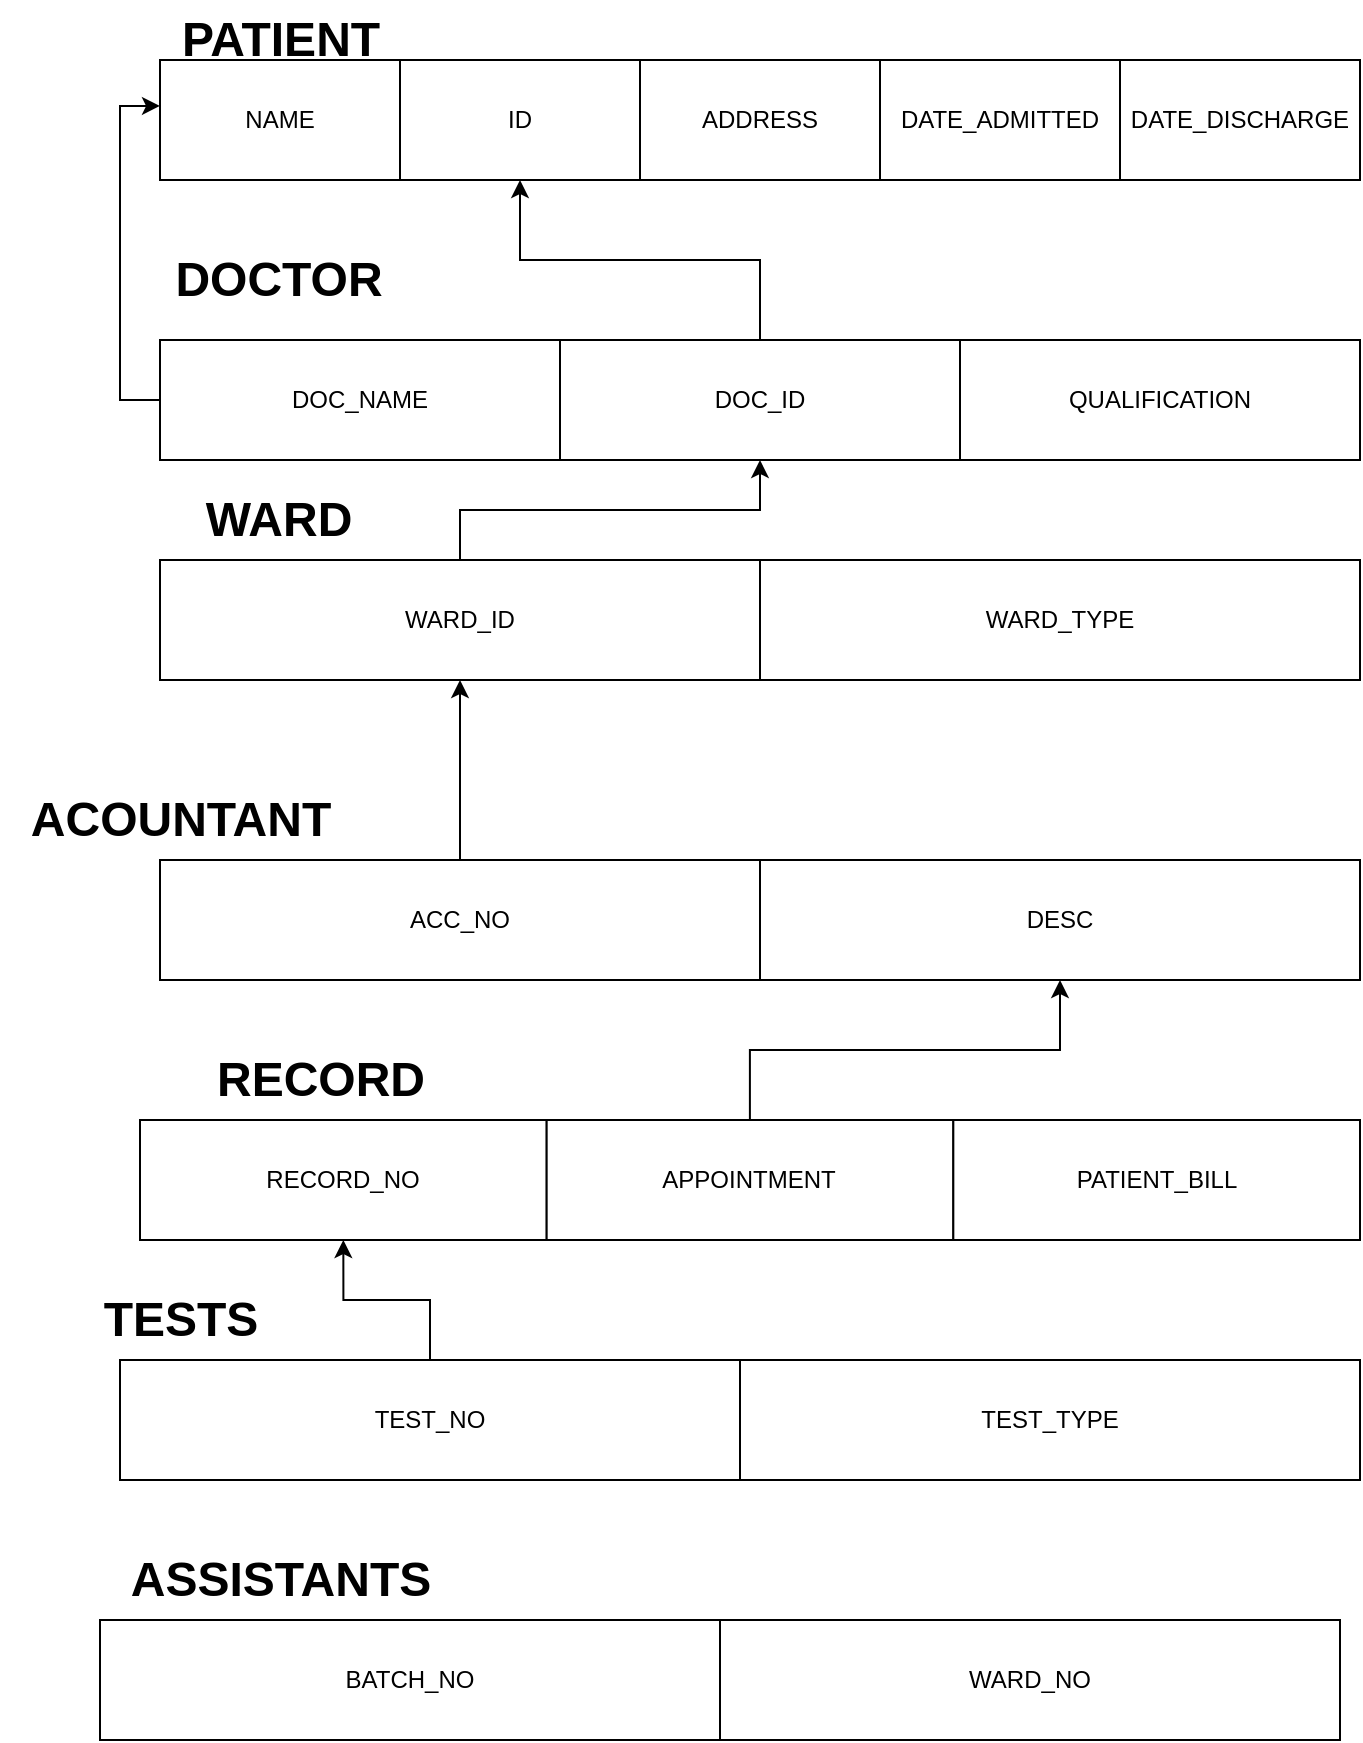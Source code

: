 <mxfile version="20.8.10" type="github">
  <diagram name="Page-1" id="AvuTZ2LysB4CJ1qrYQsH">
    <mxGraphModel dx="1970" dy="387" grid="1" gridSize="10" guides="1" tooltips="1" connect="1" arrows="1" fold="1" page="1" pageScale="1" pageWidth="850" pageHeight="1100" math="0" shadow="0">
      <root>
        <mxCell id="0" />
        <mxCell id="1" parent="0" />
        <mxCell id="zna02HgkzmQcl8DzhKu5-2" value="" style="group" parent="1" vertex="1" connectable="0">
          <mxGeometry x="50" y="720" width="620" height="60" as="geometry" />
        </mxCell>
        <mxCell id="zna02HgkzmQcl8DzhKu5-3" value="TEST_NO" style="rounded=0;whiteSpace=wrap;html=1;container=0;" parent="zna02HgkzmQcl8DzhKu5-2" vertex="1">
          <mxGeometry width="310.0" height="60" as="geometry" />
        </mxCell>
        <mxCell id="zna02HgkzmQcl8DzhKu5-4" value="TEST_TYPE" style="rounded=0;whiteSpace=wrap;html=1;container=0;" parent="zna02HgkzmQcl8DzhKu5-2" vertex="1">
          <mxGeometry x="310" width="310.0" height="60" as="geometry" />
        </mxCell>
        <mxCell id="zna02HgkzmQcl8DzhKu5-5" value="PATIENT" style="text;strokeColor=none;fillColor=none;html=1;fontSize=24;fontStyle=1;verticalAlign=middle;align=center;" parent="1" vertex="1">
          <mxGeometry x="80" y="40" width="100" height="40" as="geometry" />
        </mxCell>
        <mxCell id="zna02HgkzmQcl8DzhKu5-6" value="DOCTOR" style="text;strokeColor=none;fillColor=none;html=1;fontSize=24;fontStyle=1;verticalAlign=middle;align=center;" parent="1" vertex="1">
          <mxGeometry x="79" y="160" width="100" height="40" as="geometry" />
        </mxCell>
        <mxCell id="zna02HgkzmQcl8DzhKu5-7" value="WARD" style="text;strokeColor=none;fillColor=none;html=1;fontSize=24;fontStyle=1;verticalAlign=middle;align=center;" parent="1" vertex="1">
          <mxGeometry x="79" y="280" width="100" height="40" as="geometry" />
        </mxCell>
        <mxCell id="zna02HgkzmQcl8DzhKu5-8" value="ACOUNTANT" style="text;strokeColor=none;fillColor=none;html=1;fontSize=24;fontStyle=1;verticalAlign=middle;align=center;" parent="1" vertex="1">
          <mxGeometry x="-10" y="430" width="180" height="40" as="geometry" />
        </mxCell>
        <mxCell id="zna02HgkzmQcl8DzhKu5-9" value="" style="group" parent="1" vertex="1" connectable="0">
          <mxGeometry x="70" y="70" width="600" height="60" as="geometry" />
        </mxCell>
        <mxCell id="zna02HgkzmQcl8DzhKu5-10" value="NAME" style="rounded=0;whiteSpace=wrap;html=1;" parent="zna02HgkzmQcl8DzhKu5-9" vertex="1">
          <mxGeometry width="120" height="60" as="geometry" />
        </mxCell>
        <mxCell id="zna02HgkzmQcl8DzhKu5-11" value="ID" style="rounded=0;whiteSpace=wrap;html=1;" parent="zna02HgkzmQcl8DzhKu5-9" vertex="1">
          <mxGeometry x="120" width="120" height="60" as="geometry" />
        </mxCell>
        <mxCell id="zna02HgkzmQcl8DzhKu5-12" value="ADDRESS" style="rounded=0;whiteSpace=wrap;html=1;" parent="zna02HgkzmQcl8DzhKu5-9" vertex="1">
          <mxGeometry x="240" width="120" height="60" as="geometry" />
        </mxCell>
        <mxCell id="zna02HgkzmQcl8DzhKu5-13" value="DATE_ADMITTED" style="rounded=0;whiteSpace=wrap;html=1;" parent="zna02HgkzmQcl8DzhKu5-9" vertex="1">
          <mxGeometry x="360" width="120" height="60" as="geometry" />
        </mxCell>
        <mxCell id="zna02HgkzmQcl8DzhKu5-14" value="DATE_DISCHARGE" style="rounded=0;whiteSpace=wrap;html=1;" parent="zna02HgkzmQcl8DzhKu5-9" vertex="1">
          <mxGeometry x="480" width="120" height="60" as="geometry" />
        </mxCell>
        <mxCell id="zna02HgkzmQcl8DzhKu5-15" value="" style="group" parent="1" vertex="1" connectable="0">
          <mxGeometry x="70" y="210" width="600" height="60" as="geometry" />
        </mxCell>
        <mxCell id="zna02HgkzmQcl8DzhKu5-16" value="DOC_NAME" style="rounded=0;whiteSpace=wrap;html=1;" parent="zna02HgkzmQcl8DzhKu5-15" vertex="1">
          <mxGeometry width="200" height="60" as="geometry" />
        </mxCell>
        <mxCell id="zna02HgkzmQcl8DzhKu5-17" value="DOC_ID" style="rounded=0;whiteSpace=wrap;html=1;" parent="zna02HgkzmQcl8DzhKu5-15" vertex="1">
          <mxGeometry x="200" width="200" height="60" as="geometry" />
        </mxCell>
        <mxCell id="zna02HgkzmQcl8DzhKu5-18" value="QUALIFICATION" style="rounded=0;whiteSpace=wrap;html=1;" parent="zna02HgkzmQcl8DzhKu5-15" vertex="1">
          <mxGeometry x="400" width="200" height="60" as="geometry" />
        </mxCell>
        <mxCell id="zna02HgkzmQcl8DzhKu5-19" value="" style="group" parent="1" vertex="1" connectable="0">
          <mxGeometry x="70" y="320" width="600" height="60" as="geometry" />
        </mxCell>
        <mxCell id="zna02HgkzmQcl8DzhKu5-20" value="WARD_ID" style="rounded=0;whiteSpace=wrap;html=1;" parent="zna02HgkzmQcl8DzhKu5-19" vertex="1">
          <mxGeometry width="300" height="60" as="geometry" />
        </mxCell>
        <mxCell id="zna02HgkzmQcl8DzhKu5-21" value="WARD_TYPE" style="rounded=0;whiteSpace=wrap;html=1;" parent="zna02HgkzmQcl8DzhKu5-19" vertex="1">
          <mxGeometry x="300" width="300" height="60" as="geometry" />
        </mxCell>
        <mxCell id="zna02HgkzmQcl8DzhKu5-22" value="" style="group" parent="1" vertex="1" connectable="0">
          <mxGeometry x="70" y="470" width="600" height="60" as="geometry" />
        </mxCell>
        <mxCell id="zna02HgkzmQcl8DzhKu5-23" value="ACC_NO" style="rounded=0;whiteSpace=wrap;html=1;" parent="zna02HgkzmQcl8DzhKu5-22" vertex="1">
          <mxGeometry width="300" height="60" as="geometry" />
        </mxCell>
        <mxCell id="zna02HgkzmQcl8DzhKu5-24" value="DESC" style="rounded=0;whiteSpace=wrap;html=1;" parent="zna02HgkzmQcl8DzhKu5-22" vertex="1">
          <mxGeometry x="300" width="300" height="60" as="geometry" />
        </mxCell>
        <mxCell id="zna02HgkzmQcl8DzhKu5-25" value="RECORD" style="text;strokeColor=none;fillColor=none;html=1;fontSize=24;fontStyle=1;verticalAlign=middle;align=center;" parent="1" vertex="1">
          <mxGeometry x="60" y="560" width="180" height="40" as="geometry" />
        </mxCell>
        <mxCell id="zna02HgkzmQcl8DzhKu5-26" value="" style="group" parent="1" vertex="1" connectable="0">
          <mxGeometry x="60" y="600" width="610" height="60" as="geometry" />
        </mxCell>
        <mxCell id="zna02HgkzmQcl8DzhKu5-27" value="RECORD_NO" style="rounded=0;whiteSpace=wrap;html=1;container=0;" parent="zna02HgkzmQcl8DzhKu5-26" vertex="1">
          <mxGeometry width="203.333" height="60" as="geometry" />
        </mxCell>
        <mxCell id="zna02HgkzmQcl8DzhKu5-28" value="APPOINTMENT" style="rounded=0;whiteSpace=wrap;html=1;container=0;" parent="zna02HgkzmQcl8DzhKu5-26" vertex="1">
          <mxGeometry x="203.333" width="203.333" height="60" as="geometry" />
        </mxCell>
        <mxCell id="zna02HgkzmQcl8DzhKu5-29" value="PATIENT_BILL" style="rounded=0;whiteSpace=wrap;html=1;container=0;" parent="zna02HgkzmQcl8DzhKu5-26" vertex="1">
          <mxGeometry x="406.667" width="203.333" height="60" as="geometry" />
        </mxCell>
        <mxCell id="zna02HgkzmQcl8DzhKu5-34" value="ASSISTANTS" style="text;strokeColor=none;fillColor=none;html=1;fontSize=24;fontStyle=1;verticalAlign=middle;align=center;" parent="1" vertex="1">
          <mxGeometry x="40" y="810" width="180" height="40" as="geometry" />
        </mxCell>
        <mxCell id="zna02HgkzmQcl8DzhKu5-35" value="" style="group" parent="1" vertex="1" connectable="0">
          <mxGeometry x="40" y="850" width="620" height="60" as="geometry" />
        </mxCell>
        <mxCell id="zna02HgkzmQcl8DzhKu5-36" value="BATCH_NO" style="rounded=0;whiteSpace=wrap;html=1;container=0;" parent="zna02HgkzmQcl8DzhKu5-35" vertex="1">
          <mxGeometry width="310.0" height="60" as="geometry" />
        </mxCell>
        <mxCell id="zna02HgkzmQcl8DzhKu5-37" value="WARD_NO" style="rounded=0;whiteSpace=wrap;html=1;container=0;" parent="zna02HgkzmQcl8DzhKu5-35" vertex="1">
          <mxGeometry x="310" width="310.0" height="60" as="geometry" />
        </mxCell>
        <mxCell id="bXkhy2UbyFrjoCJaevwZ-3" style="edgeStyle=orthogonalEdgeStyle;rounded=0;orthogonalLoop=1;jettySize=auto;html=1;" edge="1" parent="1" source="zna02HgkzmQcl8DzhKu5-17" target="zna02HgkzmQcl8DzhKu5-11">
          <mxGeometry relative="1" as="geometry" />
        </mxCell>
        <mxCell id="bXkhy2UbyFrjoCJaevwZ-4" style="edgeStyle=orthogonalEdgeStyle;rounded=0;orthogonalLoop=1;jettySize=auto;html=1;entryX=0;entryY=0.383;entryDx=0;entryDy=0;entryPerimeter=0;" edge="1" parent="1" source="zna02HgkzmQcl8DzhKu5-16" target="zna02HgkzmQcl8DzhKu5-10">
          <mxGeometry relative="1" as="geometry">
            <Array as="points">
              <mxPoint x="50" y="240" />
              <mxPoint x="50" y="93" />
            </Array>
          </mxGeometry>
        </mxCell>
        <mxCell id="bXkhy2UbyFrjoCJaevwZ-5" style="edgeStyle=orthogonalEdgeStyle;rounded=0;orthogonalLoop=1;jettySize=auto;html=1;entryX=0.5;entryY=1;entryDx=0;entryDy=0;" edge="1" parent="1" source="zna02HgkzmQcl8DzhKu5-20" target="zna02HgkzmQcl8DzhKu5-17">
          <mxGeometry relative="1" as="geometry" />
        </mxCell>
        <mxCell id="bXkhy2UbyFrjoCJaevwZ-6" style="edgeStyle=orthogonalEdgeStyle;rounded=0;orthogonalLoop=1;jettySize=auto;html=1;exitX=0.5;exitY=0;exitDx=0;exitDy=0;entryX=0.5;entryY=1;entryDx=0;entryDy=0;" edge="1" parent="1" source="zna02HgkzmQcl8DzhKu5-23" target="zna02HgkzmQcl8DzhKu5-20">
          <mxGeometry relative="1" as="geometry">
            <Array as="points">
              <mxPoint x="220" y="440" />
              <mxPoint x="220" y="440" />
            </Array>
          </mxGeometry>
        </mxCell>
        <mxCell id="bXkhy2UbyFrjoCJaevwZ-7" style="edgeStyle=orthogonalEdgeStyle;rounded=0;orthogonalLoop=1;jettySize=auto;html=1;entryX=0.5;entryY=1;entryDx=0;entryDy=0;" edge="1" parent="1" source="zna02HgkzmQcl8DzhKu5-28" target="zna02HgkzmQcl8DzhKu5-24">
          <mxGeometry relative="1" as="geometry" />
        </mxCell>
        <mxCell id="zna02HgkzmQcl8DzhKu5-30" value="TESTS" style="text;strokeColor=none;fillColor=none;html=1;fontSize=24;fontStyle=1;verticalAlign=middle;align=center;" parent="1" vertex="1">
          <mxGeometry x="-10" y="680" width="180" height="40" as="geometry" />
        </mxCell>
        <mxCell id="bXkhy2UbyFrjoCJaevwZ-12" style="edgeStyle=orthogonalEdgeStyle;rounded=0;orthogonalLoop=1;jettySize=auto;html=1;entryX=0.5;entryY=1;entryDx=0;entryDy=0;" edge="1" parent="1" source="zna02HgkzmQcl8DzhKu5-3" target="zna02HgkzmQcl8DzhKu5-27">
          <mxGeometry relative="1" as="geometry">
            <mxPoint x="170" y="670" as="targetPoint" />
          </mxGeometry>
        </mxCell>
      </root>
    </mxGraphModel>
  </diagram>
</mxfile>
